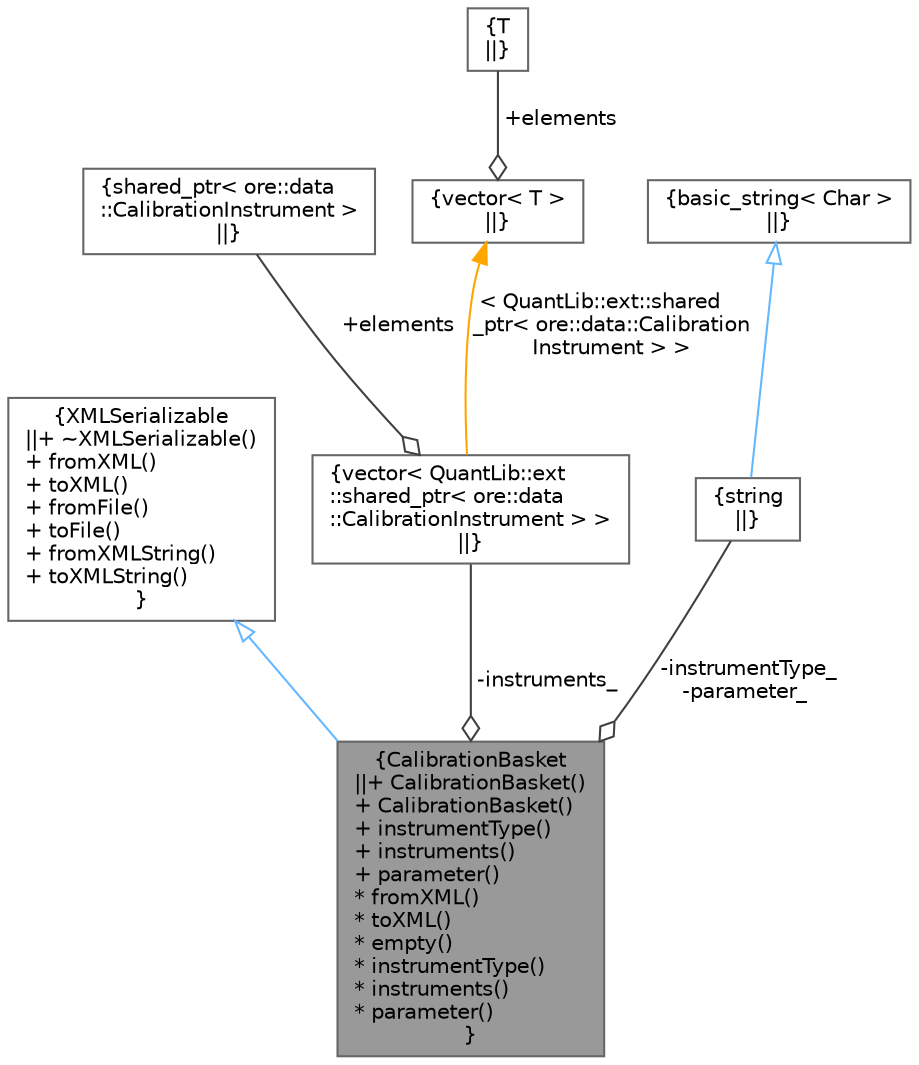 digraph "CalibrationBasket"
{
 // INTERACTIVE_SVG=YES
 // LATEX_PDF_SIZE
  bgcolor="transparent";
  edge [fontname=Helvetica,fontsize=10,labelfontname=Helvetica,labelfontsize=10];
  node [fontname=Helvetica,fontsize=10,shape=box,height=0.2,width=0.4];
  Node1 [label="{CalibrationBasket\n||+ CalibrationBasket()\l+ CalibrationBasket()\l+ instrumentType()\l+ instruments()\l+ parameter()\l* fromXML()\l* toXML()\l* empty()\l* instrumentType()\l* instruments()\l* parameter()\l}",height=0.2,width=0.4,color="gray40", fillcolor="grey60", style="filled", fontcolor="black",tooltip=" "];
  Node2 -> Node1 [dir="back",color="steelblue1",style="solid",arrowtail="onormal"];
  Node2 [label="{XMLSerializable\n||+ ~XMLSerializable()\l+ fromXML()\l+ toXML()\l+ fromFile()\l+ toFile()\l+ fromXMLString()\l+ toXMLString()\l}",height=0.2,width=0.4,color="gray40", fillcolor="white", style="filled",URL="$classore_1_1data_1_1_x_m_l_serializable.html",tooltip="Base class for all serializable classes."];
  Node3 -> Node1 [color="grey25",style="solid",label=" -instruments_" ,arrowhead="odiamond"];
  Node3 [label="{vector\< QuantLib::ext\l::shared_ptr\< ore::data\l::CalibrationInstrument \> \>\n||}",height=0.2,width=0.4,color="gray40", fillcolor="white", style="filled",tooltip=" "];
  Node4 -> Node3 [color="grey25",style="solid",label=" +elements" ,arrowhead="odiamond"];
  Node4 [label="{shared_ptr\< ore::data\l::CalibrationInstrument \>\n||}",height=0.2,width=0.4,color="gray40", fillcolor="white", style="filled",tooltip=" "];
  Node5 -> Node3 [dir="back",color="orange",style="solid",label=" \< QuantLib::ext::shared\l_ptr\< ore::data::Calibration\lInstrument \> \>" ];
  Node5 [label="{vector\< T \>\n||}",height=0.2,width=0.4,color="gray40", fillcolor="white", style="filled",tooltip=" "];
  Node6 -> Node5 [color="grey25",style="solid",label=" +elements" ,arrowhead="odiamond"];
  Node6 [label="{T\n||}",height=0.2,width=0.4,color="gray40", fillcolor="white", style="filled",tooltip=" "];
  Node7 -> Node1 [color="grey25",style="solid",label=" -instrumentType_\n-parameter_" ,arrowhead="odiamond"];
  Node7 [label="{string\n||}",height=0.2,width=0.4,color="gray40", fillcolor="white", style="filled",tooltip=" "];
  Node8 -> Node7 [dir="back",color="steelblue1",style="solid",arrowtail="onormal"];
  Node8 [label="{basic_string\< Char \>\n||}",height=0.2,width=0.4,color="gray40", fillcolor="white", style="filled",tooltip=" "];
}
